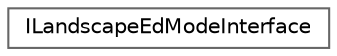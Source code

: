 digraph "Graphical Class Hierarchy"
{
 // INTERACTIVE_SVG=YES
 // LATEX_PDF_SIZE
  bgcolor="transparent";
  edge [fontname=Helvetica,fontsize=10,labelfontname=Helvetica,labelfontsize=10];
  node [fontname=Helvetica,fontsize=10,shape=box,height=0.2,width=0.4];
  rankdir="LR";
  Node0 [id="Node000000",label="ILandscapeEdModeInterface",height=0.2,width=0.4,color="grey40", fillcolor="white", style="filled",URL="$d4/d4e/classILandscapeEdModeInterface.html",tooltip="Landscape EdMode Interface (used by ALandscape in Editor mode to access EdMode properties)"];
}
